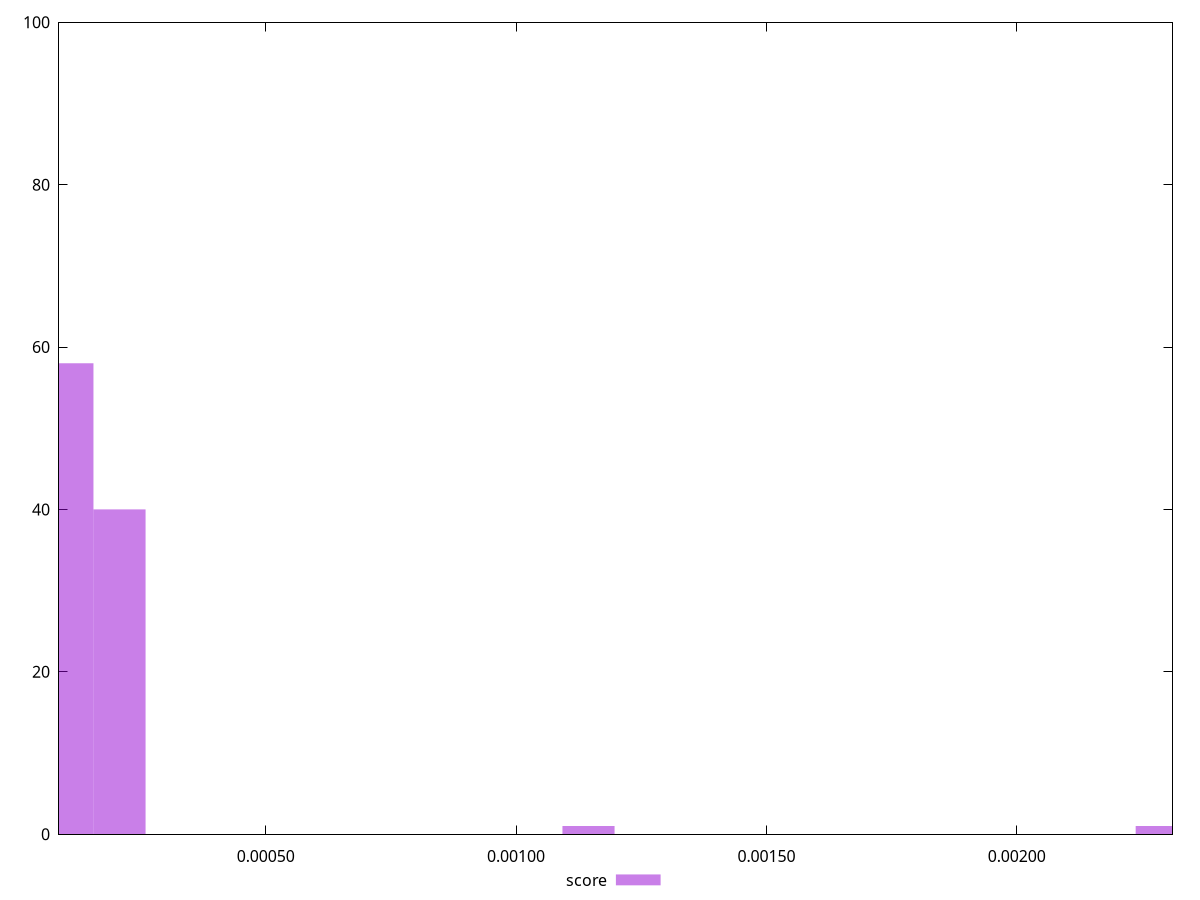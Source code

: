 reset

$score <<EOF
0.0011447416252641316 1
0.002289483250528263 1
0.00020813484095711483 40
0.00010406742047855741 58
EOF

set key outside below
set boxwidth 0.00010406742047855741
set xrange [0.0000872974611407229:0.002311003265440925]
set yrange [0:100]
set style fill transparent solid 0.5 noborder
set terminal svg size 640, 490 enhanced background rgb 'white'
set output "report_00007_2020-12-11T15:55:29.892Z/largest-contentful-paint/samples/pages+cached/score/histogram.svg"

plot $score title "score" with boxes

reset
